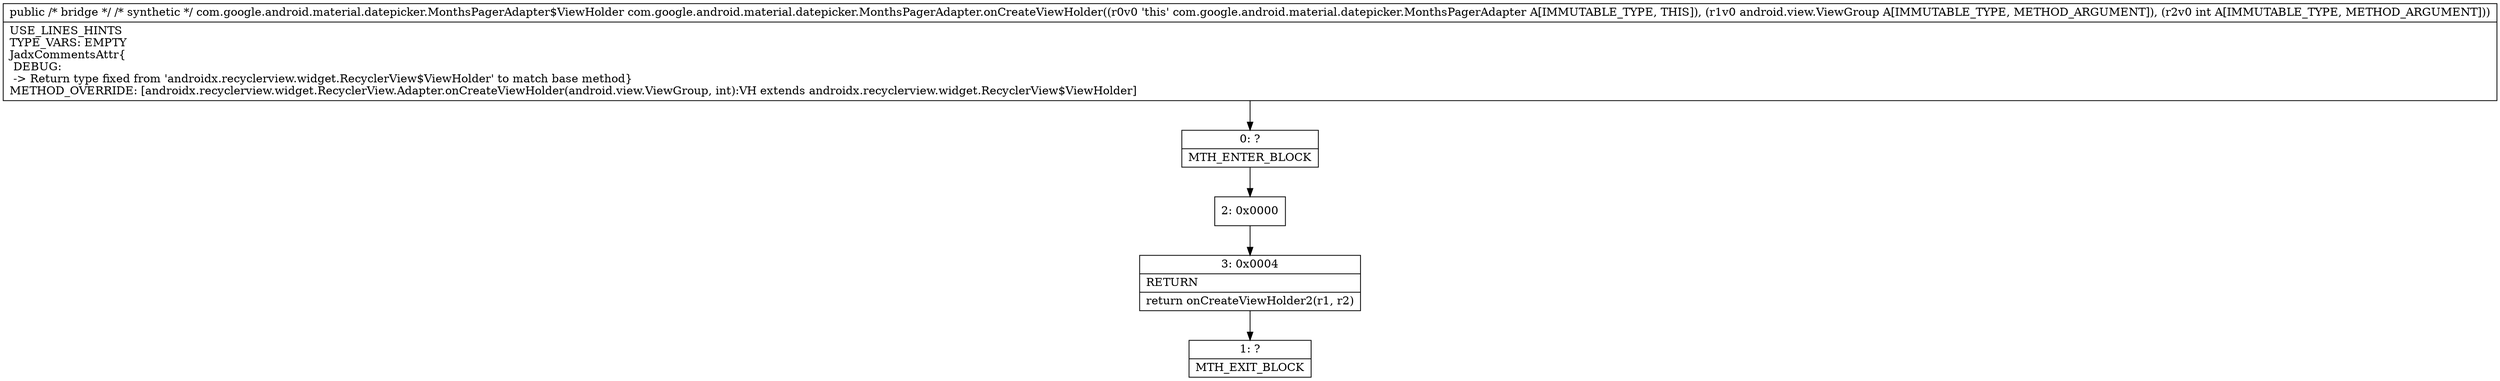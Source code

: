 digraph "CFG forcom.google.android.material.datepicker.MonthsPagerAdapter.onCreateViewHolder(Landroid\/view\/ViewGroup;I)Landroidx\/recyclerview\/widget\/RecyclerView$ViewHolder;" {
Node_0 [shape=record,label="{0\:\ ?|MTH_ENTER_BLOCK\l}"];
Node_2 [shape=record,label="{2\:\ 0x0000}"];
Node_3 [shape=record,label="{3\:\ 0x0004|RETURN\l|return onCreateViewHolder2(r1, r2)\l}"];
Node_1 [shape=record,label="{1\:\ ?|MTH_EXIT_BLOCK\l}"];
MethodNode[shape=record,label="{public \/* bridge *\/ \/* synthetic *\/ com.google.android.material.datepicker.MonthsPagerAdapter$ViewHolder com.google.android.material.datepicker.MonthsPagerAdapter.onCreateViewHolder((r0v0 'this' com.google.android.material.datepicker.MonthsPagerAdapter A[IMMUTABLE_TYPE, THIS]), (r1v0 android.view.ViewGroup A[IMMUTABLE_TYPE, METHOD_ARGUMENT]), (r2v0 int A[IMMUTABLE_TYPE, METHOD_ARGUMENT]))  | USE_LINES_HINTS\lTYPE_VARS: EMPTY\lJadxCommentsAttr\{\l DEBUG: \l \-\> Return type fixed from 'androidx.recyclerview.widget.RecyclerView$ViewHolder' to match base method\}\lMETHOD_OVERRIDE: [androidx.recyclerview.widget.RecyclerView.Adapter.onCreateViewHolder(android.view.ViewGroup, int):VH extends androidx.recyclerview.widget.RecyclerView$ViewHolder]\l}"];
MethodNode -> Node_0;Node_0 -> Node_2;
Node_2 -> Node_3;
Node_3 -> Node_1;
}

